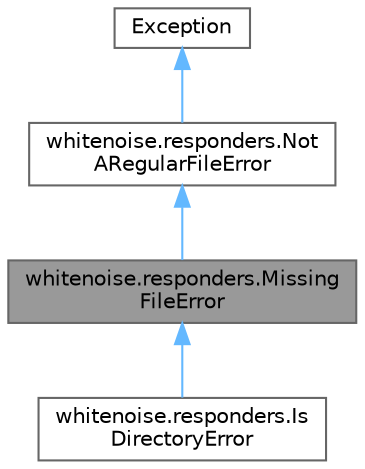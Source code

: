 digraph "whitenoise.responders.MissingFileError"
{
 // LATEX_PDF_SIZE
  bgcolor="transparent";
  edge [fontname=Helvetica,fontsize=10,labelfontname=Helvetica,labelfontsize=10];
  node [fontname=Helvetica,fontsize=10,shape=box,height=0.2,width=0.4];
  Node1 [id="Node000001",label="whitenoise.responders.Missing\lFileError",height=0.2,width=0.4,color="gray40", fillcolor="grey60", style="filled", fontcolor="black",tooltip=" "];
  Node2 -> Node1 [id="edge1_Node000001_Node000002",dir="back",color="steelblue1",style="solid",tooltip=" "];
  Node2 [id="Node000002",label="whitenoise.responders.Not\lARegularFileError",height=0.2,width=0.4,color="gray40", fillcolor="white", style="filled",URL="$classwhitenoise_1_1responders_1_1_not_a_regular_file_error.html",tooltip=" "];
  Node3 -> Node2 [id="edge2_Node000002_Node000003",dir="back",color="steelblue1",style="solid",tooltip=" "];
  Node3 [id="Node000003",label="Exception",height=0.2,width=0.4,color="gray40", fillcolor="white", style="filled",tooltip=" "];
  Node1 -> Node4 [id="edge3_Node000001_Node000004",dir="back",color="steelblue1",style="solid",tooltip=" "];
  Node4 [id="Node000004",label="whitenoise.responders.Is\lDirectoryError",height=0.2,width=0.4,color="gray40", fillcolor="white", style="filled",URL="$classwhitenoise_1_1responders_1_1_is_directory_error.html",tooltip=" "];
}
